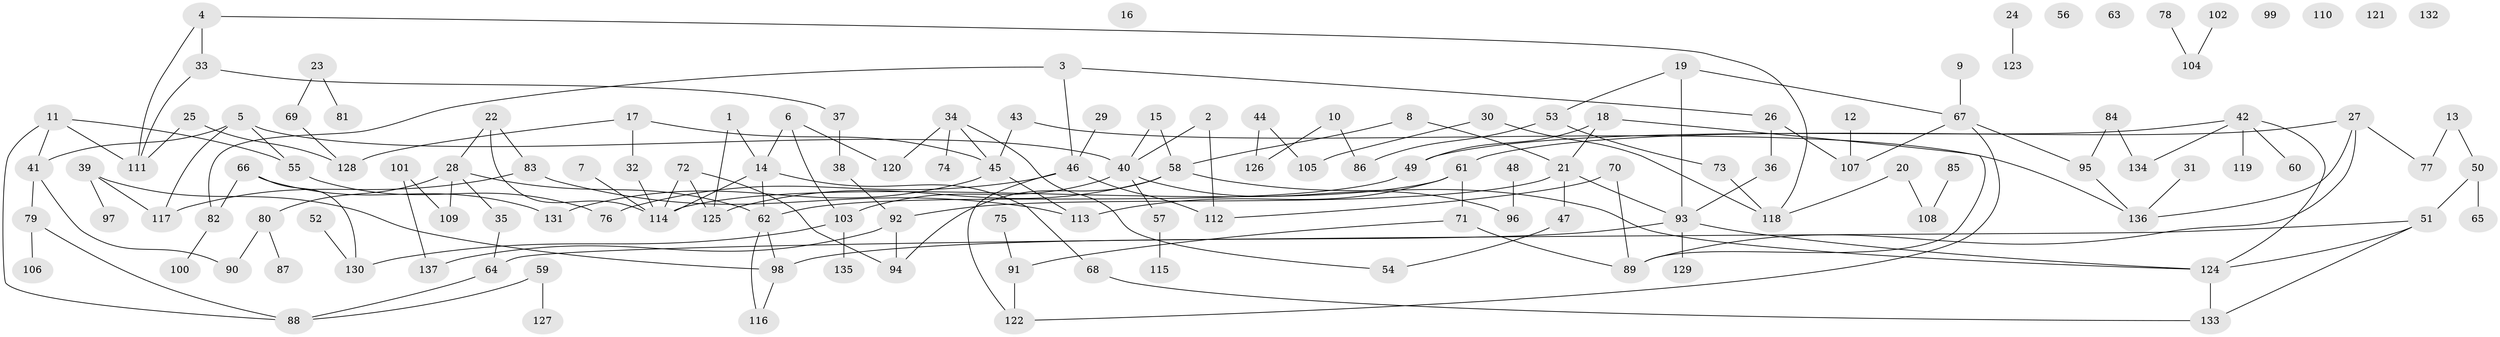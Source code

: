 // Generated by graph-tools (version 1.1) at 2025/39/03/09/25 04:39:56]
// undirected, 137 vertices, 170 edges
graph export_dot {
graph [start="1"]
  node [color=gray90,style=filled];
  1;
  2;
  3;
  4;
  5;
  6;
  7;
  8;
  9;
  10;
  11;
  12;
  13;
  14;
  15;
  16;
  17;
  18;
  19;
  20;
  21;
  22;
  23;
  24;
  25;
  26;
  27;
  28;
  29;
  30;
  31;
  32;
  33;
  34;
  35;
  36;
  37;
  38;
  39;
  40;
  41;
  42;
  43;
  44;
  45;
  46;
  47;
  48;
  49;
  50;
  51;
  52;
  53;
  54;
  55;
  56;
  57;
  58;
  59;
  60;
  61;
  62;
  63;
  64;
  65;
  66;
  67;
  68;
  69;
  70;
  71;
  72;
  73;
  74;
  75;
  76;
  77;
  78;
  79;
  80;
  81;
  82;
  83;
  84;
  85;
  86;
  87;
  88;
  89;
  90;
  91;
  92;
  93;
  94;
  95;
  96;
  97;
  98;
  99;
  100;
  101;
  102;
  103;
  104;
  105;
  106;
  107;
  108;
  109;
  110;
  111;
  112;
  113;
  114;
  115;
  116;
  117;
  118;
  119;
  120;
  121;
  122;
  123;
  124;
  125;
  126;
  127;
  128;
  129;
  130;
  131;
  132;
  133;
  134;
  135;
  136;
  137;
  1 -- 14;
  1 -- 125;
  2 -- 40;
  2 -- 112;
  3 -- 26;
  3 -- 46;
  3 -- 82;
  4 -- 33;
  4 -- 111;
  4 -- 118;
  5 -- 40;
  5 -- 41;
  5 -- 55;
  5 -- 117;
  6 -- 14;
  6 -- 103;
  6 -- 120;
  7 -- 114;
  8 -- 21;
  8 -- 58;
  9 -- 67;
  10 -- 86;
  10 -- 126;
  11 -- 41;
  11 -- 55;
  11 -- 88;
  11 -- 111;
  12 -- 107;
  13 -- 50;
  13 -- 77;
  14 -- 62;
  14 -- 68;
  14 -- 114;
  15 -- 40;
  15 -- 58;
  17 -- 32;
  17 -- 45;
  17 -- 128;
  18 -- 21;
  18 -- 49;
  18 -- 89;
  19 -- 53;
  19 -- 67;
  19 -- 93;
  20 -- 108;
  20 -- 118;
  21 -- 47;
  21 -- 92;
  21 -- 93;
  22 -- 28;
  22 -- 83;
  22 -- 114;
  23 -- 69;
  23 -- 81;
  24 -- 123;
  25 -- 111;
  25 -- 128;
  26 -- 36;
  26 -- 107;
  27 -- 61;
  27 -- 77;
  27 -- 89;
  27 -- 136;
  28 -- 35;
  28 -- 62;
  28 -- 80;
  28 -- 109;
  29 -- 46;
  30 -- 105;
  30 -- 118;
  31 -- 136;
  32 -- 114;
  33 -- 37;
  33 -- 111;
  34 -- 45;
  34 -- 54;
  34 -- 74;
  34 -- 120;
  35 -- 64;
  36 -- 93;
  37 -- 38;
  38 -- 92;
  39 -- 97;
  39 -- 98;
  39 -- 117;
  40 -- 57;
  40 -- 96;
  40 -- 103;
  41 -- 79;
  41 -- 90;
  42 -- 49;
  42 -- 60;
  42 -- 119;
  42 -- 124;
  42 -- 134;
  43 -- 45;
  43 -- 136;
  44 -- 105;
  44 -- 126;
  45 -- 113;
  45 -- 131;
  46 -- 76;
  46 -- 112;
  46 -- 122;
  47 -- 54;
  48 -- 96;
  49 -- 62;
  50 -- 51;
  50 -- 65;
  51 -- 64;
  51 -- 124;
  51 -- 133;
  52 -- 130;
  53 -- 73;
  53 -- 86;
  55 -- 76;
  57 -- 115;
  58 -- 94;
  58 -- 124;
  58 -- 125;
  59 -- 88;
  59 -- 127;
  61 -- 71;
  61 -- 113;
  61 -- 114;
  62 -- 98;
  62 -- 116;
  64 -- 88;
  66 -- 82;
  66 -- 130;
  66 -- 131;
  67 -- 95;
  67 -- 107;
  67 -- 122;
  68 -- 133;
  69 -- 128;
  70 -- 89;
  70 -- 112;
  71 -- 89;
  71 -- 91;
  72 -- 94;
  72 -- 114;
  72 -- 125;
  73 -- 118;
  75 -- 91;
  78 -- 104;
  79 -- 88;
  79 -- 106;
  80 -- 87;
  80 -- 90;
  82 -- 100;
  83 -- 113;
  83 -- 117;
  84 -- 95;
  84 -- 134;
  85 -- 108;
  91 -- 122;
  92 -- 94;
  92 -- 137;
  93 -- 98;
  93 -- 124;
  93 -- 129;
  95 -- 136;
  98 -- 116;
  101 -- 109;
  101 -- 137;
  102 -- 104;
  103 -- 130;
  103 -- 135;
  124 -- 133;
}
